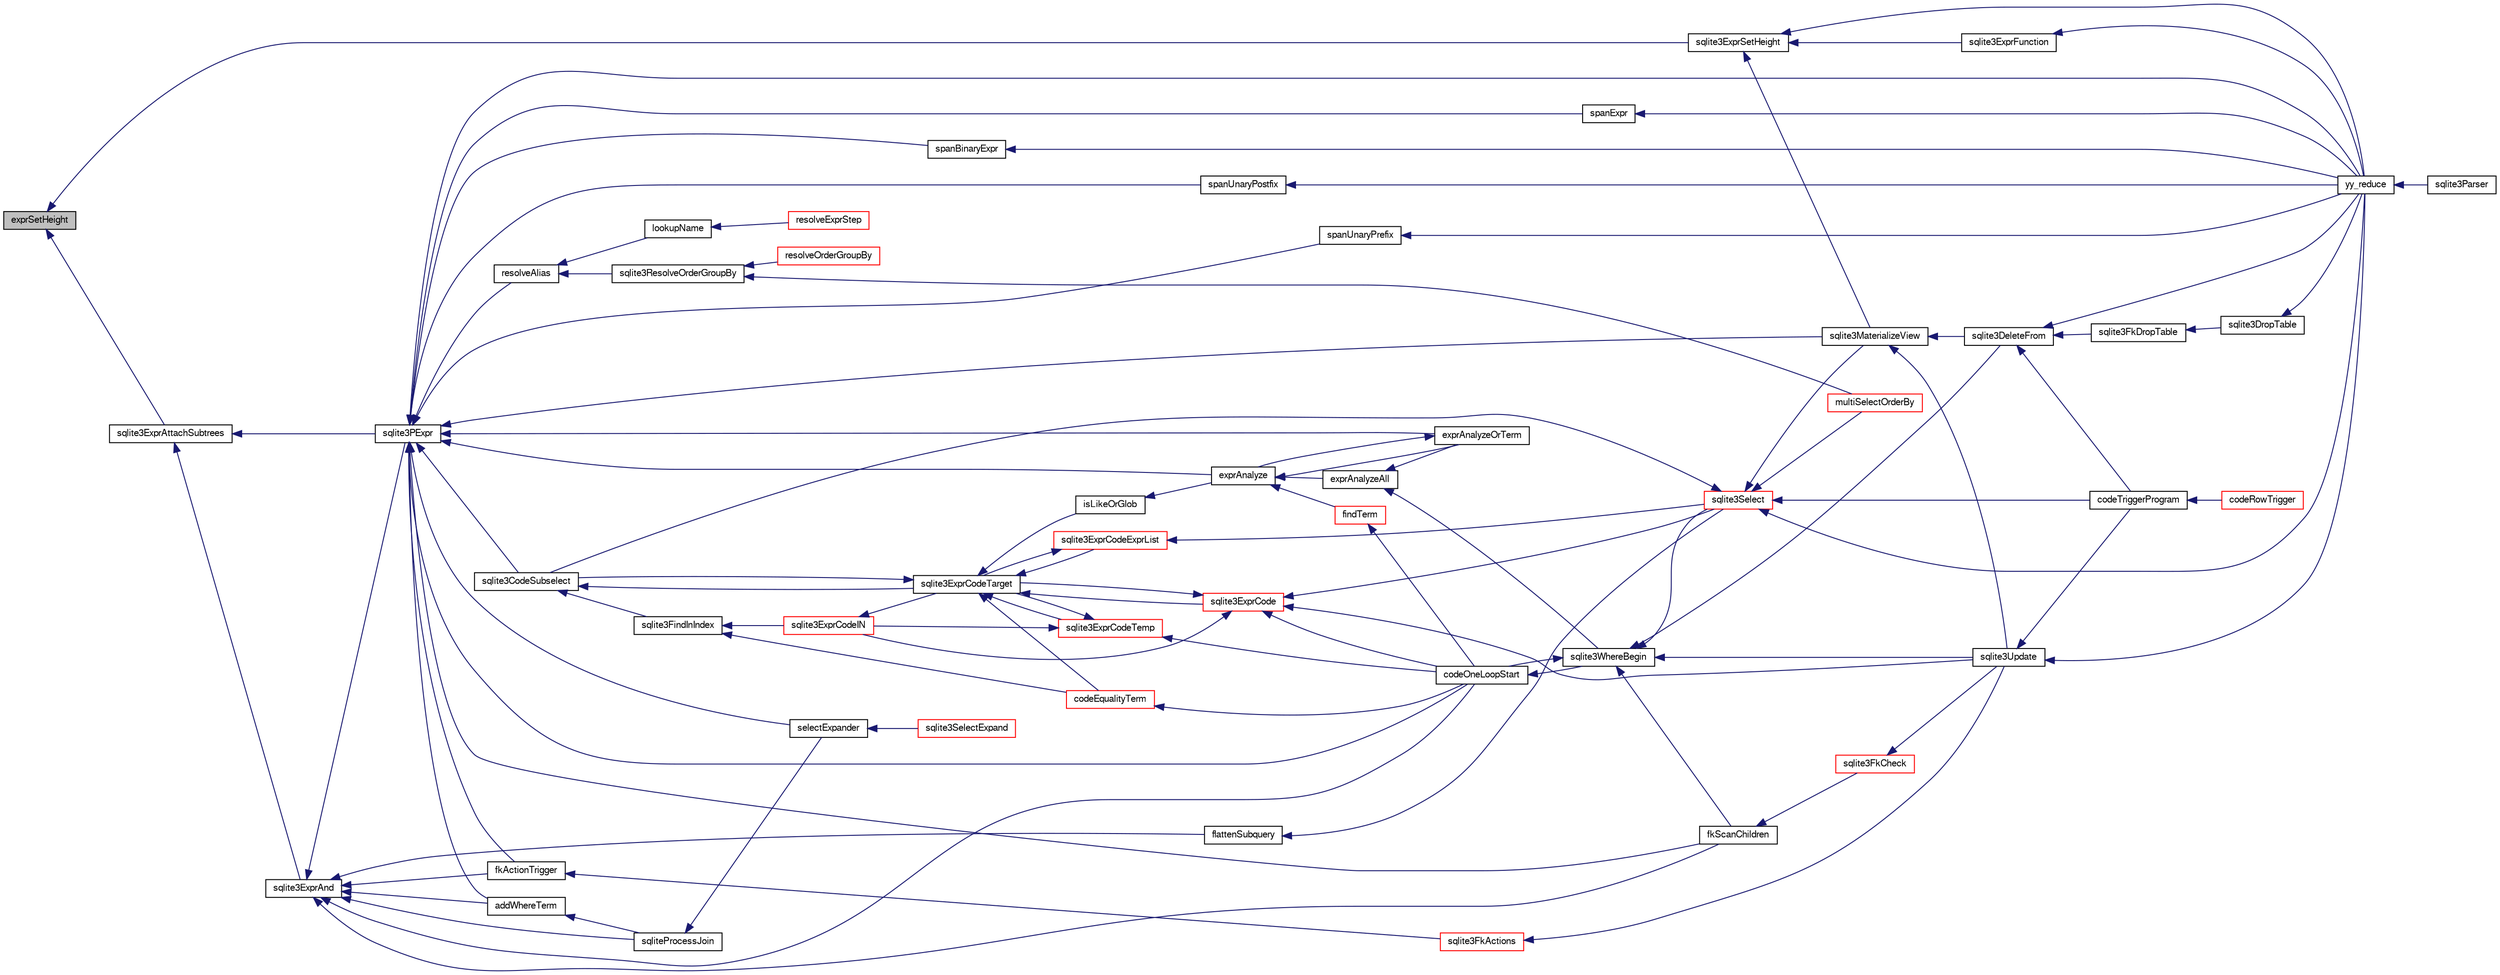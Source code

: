 digraph "exprSetHeight"
{
  edge [fontname="FreeSans",fontsize="10",labelfontname="FreeSans",labelfontsize="10"];
  node [fontname="FreeSans",fontsize="10",shape=record];
  rankdir="LR";
  Node106782 [label="exprSetHeight",height=0.2,width=0.4,color="black", fillcolor="grey75", style="filled", fontcolor="black"];
  Node106782 -> Node106783 [dir="back",color="midnightblue",fontsize="10",style="solid",fontname="FreeSans"];
  Node106783 [label="sqlite3ExprSetHeight",height=0.2,width=0.4,color="black", fillcolor="white", style="filled",URL="$sqlite3_8c.html#a13b3a0dad14aade87dda457f850a9748"];
  Node106783 -> Node106784 [dir="back",color="midnightblue",fontsize="10",style="solid",fontname="FreeSans"];
  Node106784 [label="sqlite3ExprFunction",height=0.2,width=0.4,color="black", fillcolor="white", style="filled",URL="$sqlite3_8c.html#a5b2b92c48e6cc86ac8f648d87e228fc7"];
  Node106784 -> Node106785 [dir="back",color="midnightblue",fontsize="10",style="solid",fontname="FreeSans"];
  Node106785 [label="yy_reduce",height=0.2,width=0.4,color="black", fillcolor="white", style="filled",URL="$sqlite3_8c.html#a7c419a9b25711c666a9a2449ef377f14"];
  Node106785 -> Node106786 [dir="back",color="midnightblue",fontsize="10",style="solid",fontname="FreeSans"];
  Node106786 [label="sqlite3Parser",height=0.2,width=0.4,color="black", fillcolor="white", style="filled",URL="$sqlite3_8c.html#a0327d71a5fabe0b6a343d78a2602e72a"];
  Node106783 -> Node106787 [dir="back",color="midnightblue",fontsize="10",style="solid",fontname="FreeSans"];
  Node106787 [label="sqlite3MaterializeView",height=0.2,width=0.4,color="black", fillcolor="white", style="filled",URL="$sqlite3_8c.html#a4557984b0b75f998fb0c3f231c9b1def"];
  Node106787 -> Node106788 [dir="back",color="midnightblue",fontsize="10",style="solid",fontname="FreeSans"];
  Node106788 [label="sqlite3DeleteFrom",height=0.2,width=0.4,color="black", fillcolor="white", style="filled",URL="$sqlite3_8c.html#ab9b4b45349188b49eabb23f94608a091"];
  Node106788 -> Node106789 [dir="back",color="midnightblue",fontsize="10",style="solid",fontname="FreeSans"];
  Node106789 [label="sqlite3FkDropTable",height=0.2,width=0.4,color="black", fillcolor="white", style="filled",URL="$sqlite3_8c.html#a1218c6fc74e89152ceaa4760e82f5ef9"];
  Node106789 -> Node106790 [dir="back",color="midnightblue",fontsize="10",style="solid",fontname="FreeSans"];
  Node106790 [label="sqlite3DropTable",height=0.2,width=0.4,color="black", fillcolor="white", style="filled",URL="$sqlite3_8c.html#a5534f77364b5568783c0e50db3c9defb"];
  Node106790 -> Node106785 [dir="back",color="midnightblue",fontsize="10",style="solid",fontname="FreeSans"];
  Node106788 -> Node106791 [dir="back",color="midnightblue",fontsize="10",style="solid",fontname="FreeSans"];
  Node106791 [label="codeTriggerProgram",height=0.2,width=0.4,color="black", fillcolor="white", style="filled",URL="$sqlite3_8c.html#a120801f59d9281d201d2ff4b2606836e"];
  Node106791 -> Node106792 [dir="back",color="midnightblue",fontsize="10",style="solid",fontname="FreeSans"];
  Node106792 [label="codeRowTrigger",height=0.2,width=0.4,color="red", fillcolor="white", style="filled",URL="$sqlite3_8c.html#a463cea5aaaf388b560b206570a0022fc"];
  Node106788 -> Node106785 [dir="back",color="midnightblue",fontsize="10",style="solid",fontname="FreeSans"];
  Node106787 -> Node106799 [dir="back",color="midnightblue",fontsize="10",style="solid",fontname="FreeSans"];
  Node106799 [label="sqlite3Update",height=0.2,width=0.4,color="black", fillcolor="white", style="filled",URL="$sqlite3_8c.html#ac5aa67c46e8cc8174566fabe6809fafa"];
  Node106799 -> Node106791 [dir="back",color="midnightblue",fontsize="10",style="solid",fontname="FreeSans"];
  Node106799 -> Node106785 [dir="back",color="midnightblue",fontsize="10",style="solid",fontname="FreeSans"];
  Node106783 -> Node106785 [dir="back",color="midnightblue",fontsize="10",style="solid",fontname="FreeSans"];
  Node106782 -> Node106802 [dir="back",color="midnightblue",fontsize="10",style="solid",fontname="FreeSans"];
  Node106802 [label="sqlite3ExprAttachSubtrees",height=0.2,width=0.4,color="black", fillcolor="white", style="filled",URL="$sqlite3_8c.html#a74aac72e6029e25c0d4505a4cc4020c6"];
  Node106802 -> Node106803 [dir="back",color="midnightblue",fontsize="10",style="solid",fontname="FreeSans"];
  Node106803 [label="sqlite3PExpr",height=0.2,width=0.4,color="black", fillcolor="white", style="filled",URL="$sqlite3_8c.html#a56670a96a4ad8449466fea3449f71c57"];
  Node106803 -> Node106804 [dir="back",color="midnightblue",fontsize="10",style="solid",fontname="FreeSans"];
  Node106804 [label="resolveAlias",height=0.2,width=0.4,color="black", fillcolor="white", style="filled",URL="$sqlite3_8c.html#af5aa683bef5c0eff80a792aa8a968167"];
  Node106804 -> Node106805 [dir="back",color="midnightblue",fontsize="10",style="solid",fontname="FreeSans"];
  Node106805 [label="lookupName",height=0.2,width=0.4,color="black", fillcolor="white", style="filled",URL="$sqlite3_8c.html#a9ee032f52b5e8bb82a72b574af904999"];
  Node106805 -> Node106806 [dir="back",color="midnightblue",fontsize="10",style="solid",fontname="FreeSans"];
  Node106806 [label="resolveExprStep",height=0.2,width=0.4,color="red", fillcolor="white", style="filled",URL="$sqlite3_8c.html#a0687a8650fd8a4ebbf5c2c5a75a8fb13"];
  Node106804 -> Node106874 [dir="back",color="midnightblue",fontsize="10",style="solid",fontname="FreeSans"];
  Node106874 [label="sqlite3ResolveOrderGroupBy",height=0.2,width=0.4,color="black", fillcolor="white", style="filled",URL="$sqlite3_8c.html#a2a1f1cd476b6007d2b2b0a9160dfb1eb"];
  Node106874 -> Node106871 [dir="back",color="midnightblue",fontsize="10",style="solid",fontname="FreeSans"];
  Node106871 [label="resolveOrderGroupBy",height=0.2,width=0.4,color="red", fillcolor="white", style="filled",URL="$sqlite3_8c.html#a4dc8ed6177a5de887eae1010992e3d00"];
  Node106874 -> Node106854 [dir="back",color="midnightblue",fontsize="10",style="solid",fontname="FreeSans"];
  Node106854 [label="multiSelectOrderBy",height=0.2,width=0.4,color="red", fillcolor="white", style="filled",URL="$sqlite3_8c.html#afcdb8488c6f4dfdadaf9f04bca35b808"];
  Node106803 -> Node106822 [dir="back",color="midnightblue",fontsize="10",style="solid",fontname="FreeSans"];
  Node106822 [label="sqlite3CodeSubselect",height=0.2,width=0.4,color="black", fillcolor="white", style="filled",URL="$sqlite3_8c.html#aa69b46d2204a1d1b110107a1be12ee0c"];
  Node106822 -> Node106823 [dir="back",color="midnightblue",fontsize="10",style="solid",fontname="FreeSans"];
  Node106823 [label="sqlite3FindInIndex",height=0.2,width=0.4,color="black", fillcolor="white", style="filled",URL="$sqlite3_8c.html#af7d8c56ab0231f44bb5f87b3fafeffb2"];
  Node106823 -> Node106824 [dir="back",color="midnightblue",fontsize="10",style="solid",fontname="FreeSans"];
  Node106824 [label="sqlite3ExprCodeIN",height=0.2,width=0.4,color="red", fillcolor="white", style="filled",URL="$sqlite3_8c.html#ad9cf4f5b5ffb90c24a4a0900c8626193"];
  Node106824 -> Node106825 [dir="back",color="midnightblue",fontsize="10",style="solid",fontname="FreeSans"];
  Node106825 [label="sqlite3ExprCodeTarget",height=0.2,width=0.4,color="black", fillcolor="white", style="filled",URL="$sqlite3_8c.html#a4f308397a0a3ed299ed31aaa1ae2a293"];
  Node106825 -> Node106822 [dir="back",color="midnightblue",fontsize="10",style="solid",fontname="FreeSans"];
  Node106825 -> Node106826 [dir="back",color="midnightblue",fontsize="10",style="solid",fontname="FreeSans"];
  Node106826 [label="sqlite3ExprCodeTemp",height=0.2,width=0.4,color="red", fillcolor="white", style="filled",URL="$sqlite3_8c.html#a3bc5c1ccb3c5851847e2aeb4a84ae1fc"];
  Node106826 -> Node106824 [dir="back",color="midnightblue",fontsize="10",style="solid",fontname="FreeSans"];
  Node106826 -> Node106825 [dir="back",color="midnightblue",fontsize="10",style="solid",fontname="FreeSans"];
  Node106826 -> Node106843 [dir="back",color="midnightblue",fontsize="10",style="solid",fontname="FreeSans"];
  Node106843 [label="codeOneLoopStart",height=0.2,width=0.4,color="black", fillcolor="white", style="filled",URL="$sqlite3_8c.html#aa868875120b151c169cc79139ed6e008"];
  Node106843 -> Node106840 [dir="back",color="midnightblue",fontsize="10",style="solid",fontname="FreeSans"];
  Node106840 [label="sqlite3WhereBegin",height=0.2,width=0.4,color="black", fillcolor="white", style="filled",URL="$sqlite3_8c.html#acad049f5c9a96a8118cffd5e5ce89f7c"];
  Node106840 -> Node106788 [dir="back",color="midnightblue",fontsize="10",style="solid",fontname="FreeSans"];
  Node106840 -> Node106841 [dir="back",color="midnightblue",fontsize="10",style="solid",fontname="FreeSans"];
  Node106841 [label="fkScanChildren",height=0.2,width=0.4,color="black", fillcolor="white", style="filled",URL="$sqlite3_8c.html#a67c9dcb484336b3155e7a82a037d4691"];
  Node106841 -> Node106842 [dir="back",color="midnightblue",fontsize="10",style="solid",fontname="FreeSans"];
  Node106842 [label="sqlite3FkCheck",height=0.2,width=0.4,color="red", fillcolor="white", style="filled",URL="$sqlite3_8c.html#aa38fb76c7d6f48f19772877a41703b92"];
  Node106842 -> Node106799 [dir="back",color="midnightblue",fontsize="10",style="solid",fontname="FreeSans"];
  Node106840 -> Node106821 [dir="back",color="midnightblue",fontsize="10",style="solid",fontname="FreeSans"];
  Node106821 [label="sqlite3Select",height=0.2,width=0.4,color="red", fillcolor="white", style="filled",URL="$sqlite3_8c.html#a2465ee8c956209ba4b272477b7c21a45"];
  Node106821 -> Node106822 [dir="back",color="midnightblue",fontsize="10",style="solid",fontname="FreeSans"];
  Node106821 -> Node106787 [dir="back",color="midnightblue",fontsize="10",style="solid",fontname="FreeSans"];
  Node106821 -> Node106854 [dir="back",color="midnightblue",fontsize="10",style="solid",fontname="FreeSans"];
  Node106821 -> Node106791 [dir="back",color="midnightblue",fontsize="10",style="solid",fontname="FreeSans"];
  Node106821 -> Node106785 [dir="back",color="midnightblue",fontsize="10",style="solid",fontname="FreeSans"];
  Node106840 -> Node106799 [dir="back",color="midnightblue",fontsize="10",style="solid",fontname="FreeSans"];
  Node106840 -> Node106843 [dir="back",color="midnightblue",fontsize="10",style="solid",fontname="FreeSans"];
  Node106825 -> Node106844 [dir="back",color="midnightblue",fontsize="10",style="solid",fontname="FreeSans"];
  Node106844 [label="sqlite3ExprCode",height=0.2,width=0.4,color="red", fillcolor="white", style="filled",URL="$sqlite3_8c.html#a75f270fb0b111b86924cca4ea507b417"];
  Node106844 -> Node106824 [dir="back",color="midnightblue",fontsize="10",style="solid",fontname="FreeSans"];
  Node106844 -> Node106825 [dir="back",color="midnightblue",fontsize="10",style="solid",fontname="FreeSans"];
  Node106844 -> Node106821 [dir="back",color="midnightblue",fontsize="10",style="solid",fontname="FreeSans"];
  Node106844 -> Node106799 [dir="back",color="midnightblue",fontsize="10",style="solid",fontname="FreeSans"];
  Node106844 -> Node106843 [dir="back",color="midnightblue",fontsize="10",style="solid",fontname="FreeSans"];
  Node106825 -> Node106856 [dir="back",color="midnightblue",fontsize="10",style="solid",fontname="FreeSans"];
  Node106856 [label="sqlite3ExprCodeExprList",height=0.2,width=0.4,color="red", fillcolor="white", style="filled",URL="$sqlite3_8c.html#a05b2b3dc3de7565de24eb3a2ff4e9566"];
  Node106856 -> Node106825 [dir="back",color="midnightblue",fontsize="10",style="solid",fontname="FreeSans"];
  Node106856 -> Node106821 [dir="back",color="midnightblue",fontsize="10",style="solid",fontname="FreeSans"];
  Node106825 -> Node106859 [dir="back",color="midnightblue",fontsize="10",style="solid",fontname="FreeSans"];
  Node106859 [label="isLikeOrGlob",height=0.2,width=0.4,color="black", fillcolor="white", style="filled",URL="$sqlite3_8c.html#a6c38e495198bf8976f68d1a6ebd74a50"];
  Node106859 -> Node106860 [dir="back",color="midnightblue",fontsize="10",style="solid",fontname="FreeSans"];
  Node106860 [label="exprAnalyze",height=0.2,width=0.4,color="black", fillcolor="white", style="filled",URL="$sqlite3_8c.html#acb10e48c9a4184a4edd9bfd5b14ad0b7"];
  Node106860 -> Node106861 [dir="back",color="midnightblue",fontsize="10",style="solid",fontname="FreeSans"];
  Node106861 [label="findTerm",height=0.2,width=0.4,color="red", fillcolor="white", style="filled",URL="$sqlite3_8c.html#af26eb1eed85001fcf29fa189b631ac4b"];
  Node106861 -> Node106843 [dir="back",color="midnightblue",fontsize="10",style="solid",fontname="FreeSans"];
  Node106860 -> Node106866 [dir="back",color="midnightblue",fontsize="10",style="solid",fontname="FreeSans"];
  Node106866 [label="exprAnalyzeAll",height=0.2,width=0.4,color="black", fillcolor="white", style="filled",URL="$sqlite3_8c.html#a2e7a957af98e240fa68e34d6ff639437"];
  Node106866 -> Node106867 [dir="back",color="midnightblue",fontsize="10",style="solid",fontname="FreeSans"];
  Node106867 [label="exprAnalyzeOrTerm",height=0.2,width=0.4,color="black", fillcolor="white", style="filled",URL="$sqlite3_8c.html#ab95cabd8b51cb2291b5bef0c4a3776d2"];
  Node106867 -> Node106860 [dir="back",color="midnightblue",fontsize="10",style="solid",fontname="FreeSans"];
  Node106866 -> Node106840 [dir="back",color="midnightblue",fontsize="10",style="solid",fontname="FreeSans"];
  Node106860 -> Node106867 [dir="back",color="midnightblue",fontsize="10",style="solid",fontname="FreeSans"];
  Node106825 -> Node106868 [dir="back",color="midnightblue",fontsize="10",style="solid",fontname="FreeSans"];
  Node106868 [label="codeEqualityTerm",height=0.2,width=0.4,color="red", fillcolor="white", style="filled",URL="$sqlite3_8c.html#ad88a57073f031452c9843e97f15acc47"];
  Node106868 -> Node106843 [dir="back",color="midnightblue",fontsize="10",style="solid",fontname="FreeSans"];
  Node106823 -> Node106868 [dir="back",color="midnightblue",fontsize="10",style="solid",fontname="FreeSans"];
  Node106822 -> Node106825 [dir="back",color="midnightblue",fontsize="10",style="solid",fontname="FreeSans"];
  Node106803 -> Node106787 [dir="back",color="midnightblue",fontsize="10",style="solid",fontname="FreeSans"];
  Node106803 -> Node106841 [dir="back",color="midnightblue",fontsize="10",style="solid",fontname="FreeSans"];
  Node106803 -> Node106875 [dir="back",color="midnightblue",fontsize="10",style="solid",fontname="FreeSans"];
  Node106875 [label="fkActionTrigger",height=0.2,width=0.4,color="black", fillcolor="white", style="filled",URL="$sqlite3_8c.html#a45d66e3277860bacad58eb6296680c8e"];
  Node106875 -> Node106795 [dir="back",color="midnightblue",fontsize="10",style="solid",fontname="FreeSans"];
  Node106795 [label="sqlite3FkActions",height=0.2,width=0.4,color="red", fillcolor="white", style="filled",URL="$sqlite3_8c.html#a39159bd1623724946c22355ba7f3ef90"];
  Node106795 -> Node106799 [dir="back",color="midnightblue",fontsize="10",style="solid",fontname="FreeSans"];
  Node106803 -> Node106876 [dir="back",color="midnightblue",fontsize="10",style="solid",fontname="FreeSans"];
  Node106876 [label="addWhereTerm",height=0.2,width=0.4,color="black", fillcolor="white", style="filled",URL="$sqlite3_8c.html#a916438f860daaffa479b734432cbdf25"];
  Node106876 -> Node106877 [dir="back",color="midnightblue",fontsize="10",style="solid",fontname="FreeSans"];
  Node106877 [label="sqliteProcessJoin",height=0.2,width=0.4,color="black", fillcolor="white", style="filled",URL="$sqlite3_8c.html#a4c90acd601941efc455f7b09a7f9d6a9"];
  Node106877 -> Node106819 [dir="back",color="midnightblue",fontsize="10",style="solid",fontname="FreeSans"];
  Node106819 [label="selectExpander",height=0.2,width=0.4,color="black", fillcolor="white", style="filled",URL="$sqlite3_8c.html#abee977318fbf74531340c6e41b0ca953"];
  Node106819 -> Node106820 [dir="back",color="midnightblue",fontsize="10",style="solid",fontname="FreeSans"];
  Node106820 [label="sqlite3SelectExpand",height=0.2,width=0.4,color="red", fillcolor="white", style="filled",URL="$sqlite3_8c.html#ae55acd1d8219505e629c2148950fa3de"];
  Node106803 -> Node106819 [dir="back",color="midnightblue",fontsize="10",style="solid",fontname="FreeSans"];
  Node106803 -> Node106867 [dir="back",color="midnightblue",fontsize="10",style="solid",fontname="FreeSans"];
  Node106803 -> Node106860 [dir="back",color="midnightblue",fontsize="10",style="solid",fontname="FreeSans"];
  Node106803 -> Node106843 [dir="back",color="midnightblue",fontsize="10",style="solid",fontname="FreeSans"];
  Node106803 -> Node106878 [dir="back",color="midnightblue",fontsize="10",style="solid",fontname="FreeSans"];
  Node106878 [label="spanExpr",height=0.2,width=0.4,color="black", fillcolor="white", style="filled",URL="$sqlite3_8c.html#a6e0f4c0a51ae37b7365cb93d14e5f152"];
  Node106878 -> Node106785 [dir="back",color="midnightblue",fontsize="10",style="solid",fontname="FreeSans"];
  Node106803 -> Node106879 [dir="back",color="midnightblue",fontsize="10",style="solid",fontname="FreeSans"];
  Node106879 [label="spanBinaryExpr",height=0.2,width=0.4,color="black", fillcolor="white", style="filled",URL="$sqlite3_8c.html#a95b622ad163a00b80796b5642d0110b3"];
  Node106879 -> Node106785 [dir="back",color="midnightblue",fontsize="10",style="solid",fontname="FreeSans"];
  Node106803 -> Node106880 [dir="back",color="midnightblue",fontsize="10",style="solid",fontname="FreeSans"];
  Node106880 [label="spanUnaryPostfix",height=0.2,width=0.4,color="black", fillcolor="white", style="filled",URL="$sqlite3_8c.html#ad341e622f6189a86564d1ca23d09fafb"];
  Node106880 -> Node106785 [dir="back",color="midnightblue",fontsize="10",style="solid",fontname="FreeSans"];
  Node106803 -> Node106881 [dir="back",color="midnightblue",fontsize="10",style="solid",fontname="FreeSans"];
  Node106881 [label="spanUnaryPrefix",height=0.2,width=0.4,color="black", fillcolor="white", style="filled",URL="$sqlite3_8c.html#a12a8a3390395929d23d5201edf58390d"];
  Node106881 -> Node106785 [dir="back",color="midnightblue",fontsize="10",style="solid",fontname="FreeSans"];
  Node106803 -> Node106785 [dir="back",color="midnightblue",fontsize="10",style="solid",fontname="FreeSans"];
  Node106802 -> Node106882 [dir="back",color="midnightblue",fontsize="10",style="solid",fontname="FreeSans"];
  Node106882 [label="sqlite3ExprAnd",height=0.2,width=0.4,color="black", fillcolor="white", style="filled",URL="$sqlite3_8c.html#adb7ce3f2fe4bc4cb22dbb82aed2b6c32"];
  Node106882 -> Node106803 [dir="back",color="midnightblue",fontsize="10",style="solid",fontname="FreeSans"];
  Node106882 -> Node106841 [dir="back",color="midnightblue",fontsize="10",style="solid",fontname="FreeSans"];
  Node106882 -> Node106875 [dir="back",color="midnightblue",fontsize="10",style="solid",fontname="FreeSans"];
  Node106882 -> Node106876 [dir="back",color="midnightblue",fontsize="10",style="solid",fontname="FreeSans"];
  Node106882 -> Node106877 [dir="back",color="midnightblue",fontsize="10",style="solid",fontname="FreeSans"];
  Node106882 -> Node106883 [dir="back",color="midnightblue",fontsize="10",style="solid",fontname="FreeSans"];
  Node106883 [label="flattenSubquery",height=0.2,width=0.4,color="black", fillcolor="white", style="filled",URL="$sqlite3_8c.html#aa7dcde293e634ad09c4d76c16a640491"];
  Node106883 -> Node106821 [dir="back",color="midnightblue",fontsize="10",style="solid",fontname="FreeSans"];
  Node106882 -> Node106843 [dir="back",color="midnightblue",fontsize="10",style="solid",fontname="FreeSans"];
}
